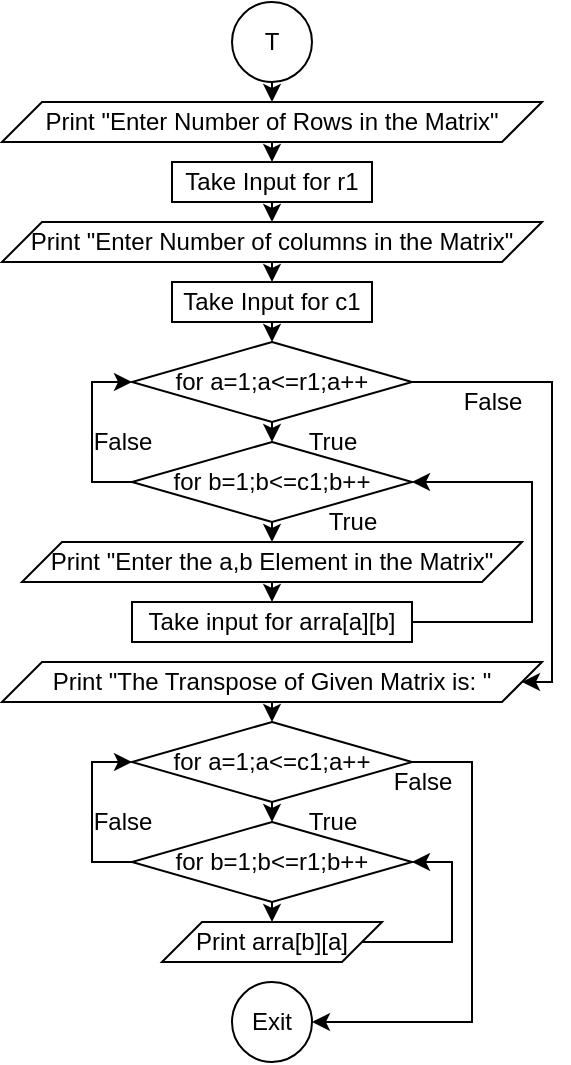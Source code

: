 <mxfile version="16.6.7" type="device"><diagram id="PkXLJUrCR9c5G1ZL3LJu" name="Page-1"><mxGraphModel dx="1038" dy="616" grid="1" gridSize="10" guides="1" tooltips="1" connect="1" arrows="1" fold="1" page="1" pageScale="1" pageWidth="850" pageHeight="1100" math="0" shadow="0"><root><mxCell id="0"/><mxCell id="1" parent="0"/><mxCell id="49c1BVl14W6uHrPt_utk-52" value="" style="group" vertex="1" connectable="0" parent="1"><mxGeometry x="125" y="120" width="275" height="530" as="geometry"/></mxCell><mxCell id="49c1BVl14W6uHrPt_utk-45" style="edgeStyle=orthogonalEdgeStyle;rounded=0;orthogonalLoop=1;jettySize=auto;html=1;exitX=0.5;exitY=1;exitDx=0;exitDy=0;" edge="1" parent="49c1BVl14W6uHrPt_utk-52" source="49c1BVl14W6uHrPt_utk-1"><mxGeometry relative="1" as="geometry"><mxPoint x="135" y="50" as="targetPoint"/></mxGeometry></mxCell><mxCell id="49c1BVl14W6uHrPt_utk-1" value="T" style="ellipse;whiteSpace=wrap;html=1;aspect=fixed;" vertex="1" parent="49c1BVl14W6uHrPt_utk-52"><mxGeometry x="115" width="40" height="40" as="geometry"/></mxCell><mxCell id="49c1BVl14W6uHrPt_utk-2" value="Print &quot;Enter Number of Rows in the Matrix&quot;" style="shape=parallelogram;perimeter=parallelogramPerimeter;whiteSpace=wrap;html=1;fixedSize=1;" vertex="1" parent="49c1BVl14W6uHrPt_utk-52"><mxGeometry y="50" width="270" height="20" as="geometry"/></mxCell><mxCell id="49c1BVl14W6uHrPt_utk-4" value="Take Input for r1" style="whiteSpace=wrap;html=1;" vertex="1" parent="49c1BVl14W6uHrPt_utk-52"><mxGeometry x="85" y="80" width="100" height="20" as="geometry"/></mxCell><mxCell id="49c1BVl14W6uHrPt_utk-48" style="edgeStyle=orthogonalEdgeStyle;rounded=0;orthogonalLoop=1;jettySize=auto;html=1;exitX=0.5;exitY=1;exitDx=0;exitDy=0;entryX=0.5;entryY=0;entryDx=0;entryDy=0;" edge="1" parent="49c1BVl14W6uHrPt_utk-52" source="49c1BVl14W6uHrPt_utk-2" target="49c1BVl14W6uHrPt_utk-4"><mxGeometry relative="1" as="geometry"/></mxCell><mxCell id="49c1BVl14W6uHrPt_utk-6" value="Print &quot;Enter Number of columns in the Matrix&quot;" style="shape=parallelogram;perimeter=parallelogramPerimeter;whiteSpace=wrap;html=1;fixedSize=1;" vertex="1" parent="49c1BVl14W6uHrPt_utk-52"><mxGeometry y="110" width="270" height="20" as="geometry"/></mxCell><mxCell id="49c1BVl14W6uHrPt_utk-7" style="edgeStyle=orthogonalEdgeStyle;rounded=0;orthogonalLoop=1;jettySize=auto;html=1;exitX=0.5;exitY=1;exitDx=0;exitDy=0;entryX=0.5;entryY=0;entryDx=0;entryDy=0;" edge="1" parent="49c1BVl14W6uHrPt_utk-52" source="49c1BVl14W6uHrPt_utk-4" target="49c1BVl14W6uHrPt_utk-6"><mxGeometry relative="1" as="geometry"/></mxCell><mxCell id="49c1BVl14W6uHrPt_utk-8" value="Take Input for c1" style="whiteSpace=wrap;html=1;" vertex="1" parent="49c1BVl14W6uHrPt_utk-52"><mxGeometry x="85" y="140" width="100" height="20" as="geometry"/></mxCell><mxCell id="49c1BVl14W6uHrPt_utk-9" style="edgeStyle=orthogonalEdgeStyle;rounded=0;orthogonalLoop=1;jettySize=auto;html=1;exitX=0.5;exitY=1;exitDx=0;exitDy=0;entryX=0.5;entryY=0;entryDx=0;entryDy=0;" edge="1" parent="49c1BVl14W6uHrPt_utk-52" source="49c1BVl14W6uHrPt_utk-6" target="49c1BVl14W6uHrPt_utk-8"><mxGeometry relative="1" as="geometry"/></mxCell><mxCell id="49c1BVl14W6uHrPt_utk-10" value="for a=1;a&amp;lt;=r1;a++" style="rhombus;whiteSpace=wrap;html=1;" vertex="1" parent="49c1BVl14W6uHrPt_utk-52"><mxGeometry x="65" y="170" width="140" height="40" as="geometry"/></mxCell><mxCell id="49c1BVl14W6uHrPt_utk-12" style="edgeStyle=orthogonalEdgeStyle;rounded=0;orthogonalLoop=1;jettySize=auto;html=1;exitX=0.5;exitY=1;exitDx=0;exitDy=0;entryX=0.5;entryY=0;entryDx=0;entryDy=0;" edge="1" parent="49c1BVl14W6uHrPt_utk-52" source="49c1BVl14W6uHrPt_utk-8" target="49c1BVl14W6uHrPt_utk-10"><mxGeometry relative="1" as="geometry"/></mxCell><mxCell id="49c1BVl14W6uHrPt_utk-22" style="edgeStyle=orthogonalEdgeStyle;rounded=0;orthogonalLoop=1;jettySize=auto;html=1;exitX=0;exitY=0.5;exitDx=0;exitDy=0;entryX=0;entryY=0.5;entryDx=0;entryDy=0;" edge="1" parent="49c1BVl14W6uHrPt_utk-52" source="49c1BVl14W6uHrPt_utk-13" target="49c1BVl14W6uHrPt_utk-10"><mxGeometry relative="1" as="geometry"/></mxCell><mxCell id="49c1BVl14W6uHrPt_utk-13" value="for b=1;b&amp;lt;=c1;b++" style="rhombus;whiteSpace=wrap;html=1;" vertex="1" parent="49c1BVl14W6uHrPt_utk-52"><mxGeometry x="65" y="220" width="140" height="40" as="geometry"/></mxCell><mxCell id="49c1BVl14W6uHrPt_utk-14" style="edgeStyle=orthogonalEdgeStyle;rounded=0;orthogonalLoop=1;jettySize=auto;html=1;exitX=0.5;exitY=1;exitDx=0;exitDy=0;entryX=0.5;entryY=0;entryDx=0;entryDy=0;" edge="1" parent="49c1BVl14W6uHrPt_utk-52" source="49c1BVl14W6uHrPt_utk-10" target="49c1BVl14W6uHrPt_utk-13"><mxGeometry relative="1" as="geometry"/></mxCell><mxCell id="49c1BVl14W6uHrPt_utk-15" value="Print &quot;Enter the a,b Element in the Matrix&quot;" style="shape=parallelogram;perimeter=parallelogramPerimeter;whiteSpace=wrap;html=1;fixedSize=1;" vertex="1" parent="49c1BVl14W6uHrPt_utk-52"><mxGeometry x="10" y="270" width="250" height="20" as="geometry"/></mxCell><mxCell id="49c1BVl14W6uHrPt_utk-49" style="edgeStyle=orthogonalEdgeStyle;rounded=0;orthogonalLoop=1;jettySize=auto;html=1;exitX=0.5;exitY=1;exitDx=0;exitDy=0;entryX=0.5;entryY=0;entryDx=0;entryDy=0;" edge="1" parent="49c1BVl14W6uHrPt_utk-52" source="49c1BVl14W6uHrPt_utk-13" target="49c1BVl14W6uHrPt_utk-15"><mxGeometry relative="1" as="geometry"/></mxCell><mxCell id="49c1BVl14W6uHrPt_utk-19" style="edgeStyle=orthogonalEdgeStyle;rounded=0;orthogonalLoop=1;jettySize=auto;html=1;exitX=1;exitY=0.5;exitDx=0;exitDy=0;entryX=1;entryY=0.5;entryDx=0;entryDy=0;" edge="1" parent="49c1BVl14W6uHrPt_utk-52" source="49c1BVl14W6uHrPt_utk-17" target="49c1BVl14W6uHrPt_utk-13"><mxGeometry relative="1" as="geometry"><Array as="points"><mxPoint x="265" y="310"/><mxPoint x="265" y="240"/></Array></mxGeometry></mxCell><mxCell id="49c1BVl14W6uHrPt_utk-17" value="Take input for arra[a][b]" style="whiteSpace=wrap;html=1;" vertex="1" parent="49c1BVl14W6uHrPt_utk-52"><mxGeometry x="65" y="300" width="140" height="20" as="geometry"/></mxCell><mxCell id="49c1BVl14W6uHrPt_utk-50" style="edgeStyle=orthogonalEdgeStyle;rounded=0;orthogonalLoop=1;jettySize=auto;html=1;exitX=0.5;exitY=1;exitDx=0;exitDy=0;entryX=0.5;entryY=0;entryDx=0;entryDy=0;" edge="1" parent="49c1BVl14W6uHrPt_utk-52" source="49c1BVl14W6uHrPt_utk-15" target="49c1BVl14W6uHrPt_utk-17"><mxGeometry relative="1" as="geometry"/></mxCell><mxCell id="49c1BVl14W6uHrPt_utk-20" value="True" style="text;html=1;align=center;verticalAlign=middle;resizable=0;points=[];autosize=1;strokeColor=none;fillColor=none;" vertex="1" parent="49c1BVl14W6uHrPt_utk-52"><mxGeometry x="145" y="210" width="40" height="20" as="geometry"/></mxCell><mxCell id="49c1BVl14W6uHrPt_utk-21" value="True" style="text;html=1;align=center;verticalAlign=middle;resizable=0;points=[];autosize=1;strokeColor=none;fillColor=none;" vertex="1" parent="49c1BVl14W6uHrPt_utk-52"><mxGeometry x="155" y="250" width="40" height="20" as="geometry"/></mxCell><mxCell id="49c1BVl14W6uHrPt_utk-23" value="False" style="text;html=1;align=center;verticalAlign=middle;resizable=0;points=[];autosize=1;strokeColor=none;fillColor=none;" vertex="1" parent="49c1BVl14W6uHrPt_utk-52"><mxGeometry x="35" y="210" width="50" height="20" as="geometry"/></mxCell><mxCell id="49c1BVl14W6uHrPt_utk-24" value="Print &quot;The Transpose of Given Matrix is: &quot;" style="shape=parallelogram;perimeter=parallelogramPerimeter;whiteSpace=wrap;html=1;fixedSize=1;" vertex="1" parent="49c1BVl14W6uHrPt_utk-52"><mxGeometry y="330" width="270" height="20" as="geometry"/></mxCell><mxCell id="49c1BVl14W6uHrPt_utk-27" style="edgeStyle=orthogonalEdgeStyle;rounded=0;orthogonalLoop=1;jettySize=auto;html=1;exitX=1;exitY=0.5;exitDx=0;exitDy=0;entryX=1;entryY=0.5;entryDx=0;entryDy=0;" edge="1" parent="49c1BVl14W6uHrPt_utk-52" source="49c1BVl14W6uHrPt_utk-10" target="49c1BVl14W6uHrPt_utk-24"><mxGeometry relative="1" as="geometry"><Array as="points"><mxPoint x="275" y="190"/><mxPoint x="275" y="340"/></Array></mxGeometry></mxCell><mxCell id="49c1BVl14W6uHrPt_utk-26" value="False" style="text;html=1;align=center;verticalAlign=middle;resizable=0;points=[];autosize=1;strokeColor=none;fillColor=none;" vertex="1" parent="49c1BVl14W6uHrPt_utk-52"><mxGeometry x="220" y="190" width="50" height="20" as="geometry"/></mxCell><mxCell id="49c1BVl14W6uHrPt_utk-28" value="for a=1;a&amp;lt;=c1;a++" style="rhombus;whiteSpace=wrap;html=1;" vertex="1" parent="49c1BVl14W6uHrPt_utk-52"><mxGeometry x="65" y="360" width="140" height="40" as="geometry"/></mxCell><mxCell id="49c1BVl14W6uHrPt_utk-29" style="edgeStyle=orthogonalEdgeStyle;rounded=0;orthogonalLoop=1;jettySize=auto;html=1;exitX=0.5;exitY=1;exitDx=0;exitDy=0;entryX=0.5;entryY=0;entryDx=0;entryDy=0;" edge="1" parent="49c1BVl14W6uHrPt_utk-52" source="49c1BVl14W6uHrPt_utk-24" target="49c1BVl14W6uHrPt_utk-28"><mxGeometry relative="1" as="geometry"/></mxCell><mxCell id="49c1BVl14W6uHrPt_utk-32" style="edgeStyle=orthogonalEdgeStyle;rounded=0;orthogonalLoop=1;jettySize=auto;html=1;exitX=0;exitY=0.5;exitDx=0;exitDy=0;entryX=0;entryY=0.5;entryDx=0;entryDy=0;" edge="1" parent="49c1BVl14W6uHrPt_utk-52" source="49c1BVl14W6uHrPt_utk-30" target="49c1BVl14W6uHrPt_utk-28"><mxGeometry relative="1" as="geometry"/></mxCell><mxCell id="49c1BVl14W6uHrPt_utk-30" value="for b=1;b&amp;lt;=r1;b++" style="rhombus;whiteSpace=wrap;html=1;" vertex="1" parent="49c1BVl14W6uHrPt_utk-52"><mxGeometry x="65" y="410" width="140" height="40" as="geometry"/></mxCell><mxCell id="49c1BVl14W6uHrPt_utk-31" style="edgeStyle=orthogonalEdgeStyle;rounded=0;orthogonalLoop=1;jettySize=auto;html=1;exitX=0.5;exitY=1;exitDx=0;exitDy=0;entryX=0.5;entryY=0;entryDx=0;entryDy=0;" edge="1" parent="49c1BVl14W6uHrPt_utk-52" source="49c1BVl14W6uHrPt_utk-28" target="49c1BVl14W6uHrPt_utk-30"><mxGeometry relative="1" as="geometry"/></mxCell><mxCell id="49c1BVl14W6uHrPt_utk-33" value="False" style="text;html=1;align=center;verticalAlign=middle;resizable=0;points=[];autosize=1;strokeColor=none;fillColor=none;" vertex="1" parent="49c1BVl14W6uHrPt_utk-52"><mxGeometry x="35" y="400" width="50" height="20" as="geometry"/></mxCell><mxCell id="49c1BVl14W6uHrPt_utk-34" value="True" style="text;html=1;align=center;verticalAlign=middle;resizable=0;points=[];autosize=1;strokeColor=none;fillColor=none;" vertex="1" parent="49c1BVl14W6uHrPt_utk-52"><mxGeometry x="145" y="400" width="40" height="20" as="geometry"/></mxCell><mxCell id="49c1BVl14W6uHrPt_utk-37" style="edgeStyle=orthogonalEdgeStyle;rounded=0;orthogonalLoop=1;jettySize=auto;html=1;exitX=1;exitY=0.5;exitDx=0;exitDy=0;entryX=1;entryY=0.5;entryDx=0;entryDy=0;" edge="1" parent="49c1BVl14W6uHrPt_utk-52" source="49c1BVl14W6uHrPt_utk-35" target="49c1BVl14W6uHrPt_utk-30"><mxGeometry relative="1" as="geometry"><Array as="points"><mxPoint x="225" y="470"/><mxPoint x="225" y="430"/></Array></mxGeometry></mxCell><mxCell id="49c1BVl14W6uHrPt_utk-35" value="Print arra[b][a]" style="shape=parallelogram;perimeter=parallelogramPerimeter;whiteSpace=wrap;html=1;fixedSize=1;" vertex="1" parent="49c1BVl14W6uHrPt_utk-52"><mxGeometry x="80" y="460" width="110" height="20" as="geometry"/></mxCell><mxCell id="49c1BVl14W6uHrPt_utk-51" style="edgeStyle=orthogonalEdgeStyle;rounded=0;orthogonalLoop=1;jettySize=auto;html=1;exitX=0.5;exitY=1;exitDx=0;exitDy=0;entryX=0.5;entryY=0;entryDx=0;entryDy=0;" edge="1" parent="49c1BVl14W6uHrPt_utk-52" source="49c1BVl14W6uHrPt_utk-30" target="49c1BVl14W6uHrPt_utk-35"><mxGeometry relative="1" as="geometry"/></mxCell><mxCell id="49c1BVl14W6uHrPt_utk-40" value="Exit" style="ellipse;whiteSpace=wrap;html=1;" vertex="1" parent="49c1BVl14W6uHrPt_utk-52"><mxGeometry x="115" y="490" width="40" height="40" as="geometry"/></mxCell><mxCell id="49c1BVl14W6uHrPt_utk-42" style="edgeStyle=orthogonalEdgeStyle;rounded=0;orthogonalLoop=1;jettySize=auto;html=1;exitX=1;exitY=0.5;exitDx=0;exitDy=0;entryX=1;entryY=0.5;entryDx=0;entryDy=0;" edge="1" parent="49c1BVl14W6uHrPt_utk-52" source="49c1BVl14W6uHrPt_utk-28" target="49c1BVl14W6uHrPt_utk-40"><mxGeometry relative="1" as="geometry"><Array as="points"><mxPoint x="235" y="380"/><mxPoint x="235" y="510"/></Array></mxGeometry></mxCell><mxCell id="49c1BVl14W6uHrPt_utk-43" value="False" style="text;html=1;align=center;verticalAlign=middle;resizable=0;points=[];autosize=1;strokeColor=none;fillColor=none;" vertex="1" parent="49c1BVl14W6uHrPt_utk-52"><mxGeometry x="185" y="380" width="50" height="20" as="geometry"/></mxCell></root></mxGraphModel></diagram></mxfile>